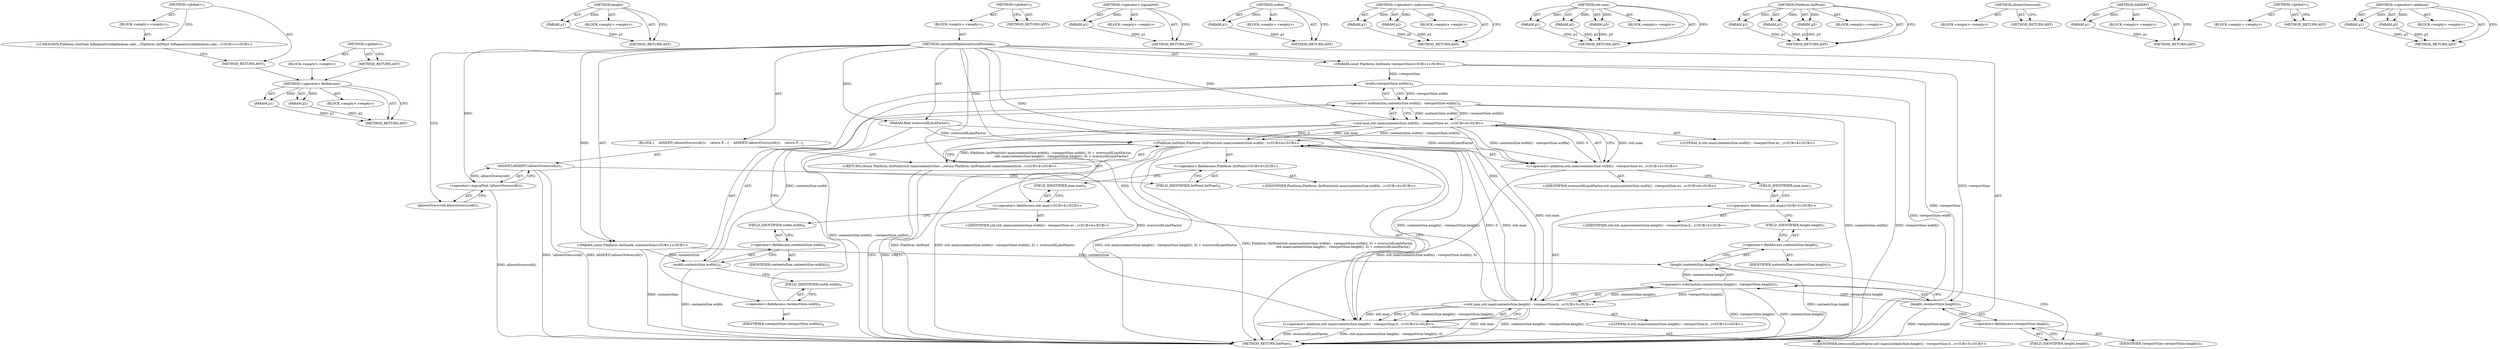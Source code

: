 digraph "&lt;global&gt;" {
vulnerable_95 [label=<(METHOD,&lt;operator&gt;.fieldAccess)>];
vulnerable_96 [label=<(PARAM,p1)>];
vulnerable_97 [label=<(PARAM,p2)>];
vulnerable_98 [label=<(BLOCK,&lt;empty&gt;,&lt;empty&gt;)>];
vulnerable_99 [label=<(METHOD_RETURN,ANY)>];
vulnerable_120 [label=<(METHOD,height)>];
vulnerable_121 [label=<(PARAM,p1)>];
vulnerable_122 [label=<(BLOCK,&lt;empty&gt;,&lt;empty&gt;)>];
vulnerable_123 [label=<(METHOD_RETURN,ANY)>];
vulnerable_6 [label=<(METHOD,&lt;global&gt;)<SUB>1</SUB>>];
vulnerable_7 [label=<(BLOCK,&lt;empty&gt;,&lt;empty&gt;)<SUB>1</SUB>>];
vulnerable_8 [label=<(METHOD,calculateMaximumScrollPosition)<SUB>1</SUB>>];
vulnerable_9 [label="<(PARAM,const Platform::IntSize&amp; viewportSize)<SUB>1</SUB>>"];
vulnerable_10 [label="<(PARAM,const Platform::IntSize&amp; contentsSize)<SUB>1</SUB>>"];
vulnerable_11 [label=<(PARAM,float overscrollLimitFactor)<SUB>1</SUB>>];
vulnerable_12 [label=<(BLOCK,{
    ASSERT(!allowsOverscroll());
    return P...,{
    ASSERT(!allowsOverscroll());
    return P...)<SUB>2</SUB>>];
vulnerable_13 [label=<(ASSERT,ASSERT(!allowsOverscroll()))<SUB>3</SUB>>];
vulnerable_14 [label=<(&lt;operator&gt;.logicalNot,!allowsOverscroll())<SUB>3</SUB>>];
vulnerable_15 [label=<(allowsOverscroll,allowsOverscroll())<SUB>3</SUB>>];
vulnerable_16 [label="<(RETURN,return Platform::IntPoint(std::max(contentsSize...,return Platform::IntPoint(std::max(contentsSize...)<SUB>4</SUB>>"];
vulnerable_17 [label="<(Platform.IntPoint,Platform::IntPoint(std::max(contentsSize.width(...)<SUB>4</SUB>>"];
vulnerable_18 [label="<(&lt;operator&gt;.fieldAccess,Platform::IntPoint)<SUB>4</SUB>>"];
vulnerable_19 [label="<(IDENTIFIER,Platform,Platform::IntPoint(std::max(contentsSize.width(...)<SUB>4</SUB>>"];
vulnerable_20 [label=<(FIELD_IDENTIFIER,IntPoint,IntPoint)<SUB>4</SUB>>];
vulnerable_21 [label="<(&lt;operator&gt;.addition,std::max(contentsSize.width() - viewportSize.wi...)<SUB>4</SUB>>"];
vulnerable_22 [label="<(std.max,std::max(contentsSize.width() - viewportSize.wi...)<SUB>4</SUB>>"];
vulnerable_23 [label="<(&lt;operator&gt;.fieldAccess,std::max)<SUB>4</SUB>>"];
vulnerable_24 [label="<(IDENTIFIER,std,std::max(contentsSize.width() - viewportSize.wi...)<SUB>4</SUB>>"];
vulnerable_25 [label=<(FIELD_IDENTIFIER,max,max)<SUB>4</SUB>>];
vulnerable_26 [label=<(&lt;operator&gt;.subtraction,contentsSize.width() - viewportSize.width())<SUB>4</SUB>>];
vulnerable_27 [label=<(width,contentsSize.width())<SUB>4</SUB>>];
vulnerable_28 [label=<(&lt;operator&gt;.fieldAccess,contentsSize.width)<SUB>4</SUB>>];
vulnerable_29 [label=<(IDENTIFIER,contentsSize,contentsSize.width())<SUB>4</SUB>>];
vulnerable_30 [label=<(FIELD_IDENTIFIER,width,width)<SUB>4</SUB>>];
vulnerable_31 [label=<(width,viewportSize.width())<SUB>4</SUB>>];
vulnerable_32 [label=<(&lt;operator&gt;.fieldAccess,viewportSize.width)<SUB>4</SUB>>];
vulnerable_33 [label=<(IDENTIFIER,viewportSize,viewportSize.width())<SUB>4</SUB>>];
vulnerable_34 [label=<(FIELD_IDENTIFIER,width,width)<SUB>4</SUB>>];
vulnerable_35 [label="<(LITERAL,0,std::max(contentsSize.width() - viewportSize.wi...)<SUB>4</SUB>>"];
vulnerable_36 [label="<(IDENTIFIER,overscrollLimitFactor,std::max(contentsSize.width() - viewportSize.wi...)<SUB>4</SUB>>"];
vulnerable_37 [label="<(&lt;operator&gt;.addition,std::max(contentsSize.height() - viewportSize.h...)<SUB>5</SUB>>"];
vulnerable_38 [label="<(std.max,std::max(contentsSize.height() - viewportSize.h...)<SUB>5</SUB>>"];
vulnerable_39 [label="<(&lt;operator&gt;.fieldAccess,std::max)<SUB>5</SUB>>"];
vulnerable_40 [label="<(IDENTIFIER,std,std::max(contentsSize.height() - viewportSize.h...)<SUB>5</SUB>>"];
vulnerable_41 [label=<(FIELD_IDENTIFIER,max,max)<SUB>5</SUB>>];
vulnerable_42 [label=<(&lt;operator&gt;.subtraction,contentsSize.height() - viewportSize.height())<SUB>5</SUB>>];
vulnerable_43 [label=<(height,contentsSize.height())<SUB>5</SUB>>];
vulnerable_44 [label=<(&lt;operator&gt;.fieldAccess,contentsSize.height)<SUB>5</SUB>>];
vulnerable_45 [label=<(IDENTIFIER,contentsSize,contentsSize.height())<SUB>5</SUB>>];
vulnerable_46 [label=<(FIELD_IDENTIFIER,height,height)<SUB>5</SUB>>];
vulnerable_47 [label=<(height,viewportSize.height())<SUB>5</SUB>>];
vulnerable_48 [label=<(&lt;operator&gt;.fieldAccess,viewportSize.height)<SUB>5</SUB>>];
vulnerable_49 [label=<(IDENTIFIER,viewportSize,viewportSize.height())<SUB>5</SUB>>];
vulnerable_50 [label=<(FIELD_IDENTIFIER,height,height)<SUB>5</SUB>>];
vulnerable_51 [label="<(LITERAL,0,std::max(contentsSize.height() - viewportSize.h...)<SUB>5</SUB>>"];
vulnerable_52 [label="<(IDENTIFIER,overscrollLimitFactor,std::max(contentsSize.height() - viewportSize.h...)<SUB>5</SUB>>"];
vulnerable_53 [label=<(METHOD_RETURN,IntPoint)<SUB>1</SUB>>];
vulnerable_55 [label=<(METHOD_RETURN,ANY)<SUB>1</SUB>>];
vulnerable_82 [label=<(METHOD,&lt;operator&gt;.logicalNot)>];
vulnerable_83 [label=<(PARAM,p1)>];
vulnerable_84 [label=<(BLOCK,&lt;empty&gt;,&lt;empty&gt;)>];
vulnerable_85 [label=<(METHOD_RETURN,ANY)>];
vulnerable_116 [label=<(METHOD,width)>];
vulnerable_117 [label=<(PARAM,p1)>];
vulnerable_118 [label=<(BLOCK,&lt;empty&gt;,&lt;empty&gt;)>];
vulnerable_119 [label=<(METHOD_RETURN,ANY)>];
vulnerable_111 [label=<(METHOD,&lt;operator&gt;.subtraction)>];
vulnerable_112 [label=<(PARAM,p1)>];
vulnerable_113 [label=<(PARAM,p2)>];
vulnerable_114 [label=<(BLOCK,&lt;empty&gt;,&lt;empty&gt;)>];
vulnerable_115 [label=<(METHOD_RETURN,ANY)>];
vulnerable_105 [label=<(METHOD,std.max)>];
vulnerable_106 [label=<(PARAM,p1)>];
vulnerable_107 [label=<(PARAM,p2)>];
vulnerable_108 [label=<(PARAM,p3)>];
vulnerable_109 [label=<(BLOCK,&lt;empty&gt;,&lt;empty&gt;)>];
vulnerable_110 [label=<(METHOD_RETURN,ANY)>];
vulnerable_89 [label=<(METHOD,Platform.IntPoint)>];
vulnerable_90 [label=<(PARAM,p1)>];
vulnerable_91 [label=<(PARAM,p2)>];
vulnerable_92 [label=<(PARAM,p3)>];
vulnerable_93 [label=<(BLOCK,&lt;empty&gt;,&lt;empty&gt;)>];
vulnerable_94 [label=<(METHOD_RETURN,ANY)>];
vulnerable_86 [label=<(METHOD,allowsOverscroll)>];
vulnerable_87 [label=<(BLOCK,&lt;empty&gt;,&lt;empty&gt;)>];
vulnerable_88 [label=<(METHOD_RETURN,ANY)>];
vulnerable_78 [label=<(METHOD,ASSERT)>];
vulnerable_79 [label=<(PARAM,p1)>];
vulnerable_80 [label=<(BLOCK,&lt;empty&gt;,&lt;empty&gt;)>];
vulnerable_81 [label=<(METHOD_RETURN,ANY)>];
vulnerable_72 [label=<(METHOD,&lt;global&gt;)<SUB>1</SUB>>];
vulnerable_73 [label=<(BLOCK,&lt;empty&gt;,&lt;empty&gt;)>];
vulnerable_74 [label=<(METHOD_RETURN,ANY)>];
vulnerable_100 [label=<(METHOD,&lt;operator&gt;.addition)>];
vulnerable_101 [label=<(PARAM,p1)>];
vulnerable_102 [label=<(PARAM,p2)>];
vulnerable_103 [label=<(BLOCK,&lt;empty&gt;,&lt;empty&gt;)>];
vulnerable_104 [label=<(METHOD_RETURN,ANY)>];
fixed_6 [label=<(METHOD,&lt;global&gt;)<SUB>1</SUB>>];
fixed_7 [label=<(BLOCK,&lt;empty&gt;,&lt;empty&gt;)<SUB>1</SUB>>];
fixed_8 [label="<(UNKNOWN,Platform::IntPoint InRegionScrollableArea::calc...,Platform::IntPoint InRegionScrollableArea::calc...)<SUB>1</SUB>>"];
fixed_9 [label=<(METHOD_RETURN,ANY)<SUB>1</SUB>>];
fixed_14 [label=<(METHOD,&lt;global&gt;)<SUB>1</SUB>>];
fixed_15 [label=<(BLOCK,&lt;empty&gt;,&lt;empty&gt;)>];
fixed_16 [label=<(METHOD_RETURN,ANY)>];
vulnerable_95 -> vulnerable_96  [key=0, label="AST: "];
vulnerable_95 -> vulnerable_96  [key=1, label="DDG: "];
vulnerable_95 -> vulnerable_98  [key=0, label="AST: "];
vulnerable_95 -> vulnerable_97  [key=0, label="AST: "];
vulnerable_95 -> vulnerable_97  [key=1, label="DDG: "];
vulnerable_95 -> vulnerable_99  [key=0, label="AST: "];
vulnerable_95 -> vulnerable_99  [key=1, label="CFG: "];
vulnerable_96 -> vulnerable_99  [key=0, label="DDG: p1"];
vulnerable_97 -> vulnerable_99  [key=0, label="DDG: p2"];
vulnerable_120 -> vulnerable_121  [key=0, label="AST: "];
vulnerable_120 -> vulnerable_121  [key=1, label="DDG: "];
vulnerable_120 -> vulnerable_122  [key=0, label="AST: "];
vulnerable_120 -> vulnerable_123  [key=0, label="AST: "];
vulnerable_120 -> vulnerable_123  [key=1, label="CFG: "];
vulnerable_121 -> vulnerable_123  [key=0, label="DDG: p1"];
vulnerable_6 -> vulnerable_7  [key=0, label="AST: "];
vulnerable_6 -> vulnerable_55  [key=0, label="AST: "];
vulnerable_6 -> vulnerable_55  [key=1, label="CFG: "];
vulnerable_7 -> vulnerable_8  [key=0, label="AST: "];
vulnerable_8 -> vulnerable_9  [key=0, label="AST: "];
vulnerable_8 -> vulnerable_9  [key=1, label="DDG: "];
vulnerable_8 -> vulnerable_10  [key=0, label="AST: "];
vulnerable_8 -> vulnerable_10  [key=1, label="DDG: "];
vulnerable_8 -> vulnerable_11  [key=0, label="AST: "];
vulnerable_8 -> vulnerable_11  [key=1, label="DDG: "];
vulnerable_8 -> vulnerable_12  [key=0, label="AST: "];
vulnerable_8 -> vulnerable_53  [key=0, label="AST: "];
vulnerable_8 -> vulnerable_15  [key=0, label="CFG: "];
vulnerable_8 -> vulnerable_14  [key=0, label="DDG: "];
vulnerable_8 -> vulnerable_17  [key=0, label="DDG: "];
vulnerable_8 -> vulnerable_21  [key=0, label="DDG: "];
vulnerable_8 -> vulnerable_37  [key=0, label="DDG: "];
vulnerable_8 -> vulnerable_22  [key=0, label="DDG: "];
vulnerable_8 -> vulnerable_38  [key=0, label="DDG: "];
vulnerable_9 -> vulnerable_53  [key=0, label="DDG: viewportSize"];
vulnerable_9 -> vulnerable_31  [key=0, label="DDG: viewportSize"];
vulnerable_9 -> vulnerable_47  [key=0, label="DDG: viewportSize"];
vulnerable_10 -> vulnerable_53  [key=0, label="DDG: contentsSize"];
vulnerable_10 -> vulnerable_27  [key=0, label="DDG: contentsSize"];
vulnerable_10 -> vulnerable_43  [key=0, label="DDG: contentsSize"];
vulnerable_11 -> vulnerable_17  [key=0, label="DDG: overscrollLimitFactor"];
vulnerable_11 -> vulnerable_21  [key=0, label="DDG: overscrollLimitFactor"];
vulnerable_11 -> vulnerable_37  [key=0, label="DDG: overscrollLimitFactor"];
vulnerable_12 -> vulnerable_13  [key=0, label="AST: "];
vulnerable_12 -> vulnerable_16  [key=0, label="AST: "];
vulnerable_13 -> vulnerable_14  [key=0, label="AST: "];
vulnerable_13 -> vulnerable_20  [key=0, label="CFG: "];
vulnerable_13 -> vulnerable_53  [key=0, label="DDG: !allowsOverscroll()"];
vulnerable_13 -> vulnerable_53  [key=1, label="DDG: ASSERT(!allowsOverscroll())"];
vulnerable_14 -> vulnerable_15  [key=0, label="AST: "];
vulnerable_14 -> vulnerable_13  [key=0, label="CFG: "];
vulnerable_14 -> vulnerable_13  [key=1, label="DDG: allowsOverscroll()"];
vulnerable_14 -> vulnerable_53  [key=0, label="DDG: allowsOverscroll()"];
vulnerable_15 -> vulnerable_14  [key=0, label="CFG: "];
vulnerable_16 -> vulnerable_17  [key=0, label="AST: "];
vulnerable_16 -> vulnerable_53  [key=0, label="CFG: "];
vulnerable_16 -> vulnerable_53  [key=1, label="DDG: &lt;RET&gt;"];
vulnerable_17 -> vulnerable_18  [key=0, label="AST: "];
vulnerable_17 -> vulnerable_21  [key=0, label="AST: "];
vulnerable_17 -> vulnerable_37  [key=0, label="AST: "];
vulnerable_17 -> vulnerable_16  [key=0, label="CFG: "];
vulnerable_17 -> vulnerable_16  [key=1, label="DDG: Platform::IntPoint(std::max(contentsSize.width() - viewportSize.width(), 0) + overscrollLimitFactor,
                              std::max(contentsSize.height() - viewportSize.height(), 0) + overscrollLimitFactor)"];
vulnerable_17 -> vulnerable_53  [key=0, label="DDG: Platform::IntPoint"];
vulnerable_17 -> vulnerable_53  [key=1, label="DDG: std::max(contentsSize.width() - viewportSize.width(), 0) + overscrollLimitFactor"];
vulnerable_17 -> vulnerable_53  [key=2, label="DDG: std::max(contentsSize.height() - viewportSize.height(), 0) + overscrollLimitFactor"];
vulnerable_17 -> vulnerable_53  [key=3, label="DDG: Platform::IntPoint(std::max(contentsSize.width() - viewportSize.width(), 0) + overscrollLimitFactor,
                              std::max(contentsSize.height() - viewportSize.height(), 0) + overscrollLimitFactor)"];
vulnerable_18 -> vulnerable_19  [key=0, label="AST: "];
vulnerable_18 -> vulnerable_20  [key=0, label="AST: "];
vulnerable_18 -> vulnerable_25  [key=0, label="CFG: "];
vulnerable_20 -> vulnerable_18  [key=0, label="CFG: "];
vulnerable_21 -> vulnerable_22  [key=0, label="AST: "];
vulnerable_21 -> vulnerable_36  [key=0, label="AST: "];
vulnerable_21 -> vulnerable_41  [key=0, label="CFG: "];
vulnerable_21 -> vulnerable_53  [key=0, label="DDG: std::max(contentsSize.width() - viewportSize.width(), 0)"];
vulnerable_22 -> vulnerable_23  [key=0, label="AST: "];
vulnerable_22 -> vulnerable_26  [key=0, label="AST: "];
vulnerable_22 -> vulnerable_35  [key=0, label="AST: "];
vulnerable_22 -> vulnerable_21  [key=0, label="CFG: "];
vulnerable_22 -> vulnerable_21  [key=1, label="DDG: std::max"];
vulnerable_22 -> vulnerable_21  [key=2, label="DDG: contentsSize.width() - viewportSize.width()"];
vulnerable_22 -> vulnerable_21  [key=3, label="DDG: 0"];
vulnerable_22 -> vulnerable_53  [key=0, label="DDG: contentsSize.width() - viewportSize.width()"];
vulnerable_22 -> vulnerable_17  [key=0, label="DDG: std::max"];
vulnerable_22 -> vulnerable_17  [key=1, label="DDG: contentsSize.width() - viewportSize.width()"];
vulnerable_22 -> vulnerable_17  [key=2, label="DDG: 0"];
vulnerable_22 -> vulnerable_38  [key=0, label="DDG: std::max"];
vulnerable_23 -> vulnerable_24  [key=0, label="AST: "];
vulnerable_23 -> vulnerable_25  [key=0, label="AST: "];
vulnerable_23 -> vulnerable_30  [key=0, label="CFG: "];
vulnerable_25 -> vulnerable_23  [key=0, label="CFG: "];
vulnerable_26 -> vulnerable_27  [key=0, label="AST: "];
vulnerable_26 -> vulnerable_31  [key=0, label="AST: "];
vulnerable_26 -> vulnerable_22  [key=0, label="CFG: "];
vulnerable_26 -> vulnerable_22  [key=1, label="DDG: contentsSize.width()"];
vulnerable_26 -> vulnerable_22  [key=2, label="DDG: viewportSize.width()"];
vulnerable_26 -> vulnerable_53  [key=0, label="DDG: contentsSize.width()"];
vulnerable_26 -> vulnerable_53  [key=1, label="DDG: viewportSize.width()"];
vulnerable_27 -> vulnerable_28  [key=0, label="AST: "];
vulnerable_27 -> vulnerable_34  [key=0, label="CFG: "];
vulnerable_27 -> vulnerable_53  [key=0, label="DDG: contentsSize.width"];
vulnerable_27 -> vulnerable_26  [key=0, label="DDG: contentsSize.width"];
vulnerable_28 -> vulnerable_29  [key=0, label="AST: "];
vulnerable_28 -> vulnerable_30  [key=0, label="AST: "];
vulnerable_28 -> vulnerable_27  [key=0, label="CFG: "];
vulnerable_30 -> vulnerable_28  [key=0, label="CFG: "];
vulnerable_31 -> vulnerable_32  [key=0, label="AST: "];
vulnerable_31 -> vulnerable_26  [key=0, label="CFG: "];
vulnerable_31 -> vulnerable_26  [key=1, label="DDG: viewportSize.width"];
vulnerable_31 -> vulnerable_53  [key=0, label="DDG: viewportSize.width"];
vulnerable_32 -> vulnerable_33  [key=0, label="AST: "];
vulnerable_32 -> vulnerable_34  [key=0, label="AST: "];
vulnerable_32 -> vulnerable_31  [key=0, label="CFG: "];
vulnerable_34 -> vulnerable_32  [key=0, label="CFG: "];
vulnerable_37 -> vulnerable_38  [key=0, label="AST: "];
vulnerable_37 -> vulnerable_52  [key=0, label="AST: "];
vulnerable_37 -> vulnerable_17  [key=0, label="CFG: "];
vulnerable_37 -> vulnerable_53  [key=0, label="DDG: std::max(contentsSize.height() - viewportSize.height(), 0)"];
vulnerable_37 -> vulnerable_53  [key=1, label="DDG: overscrollLimitFactor"];
vulnerable_38 -> vulnerable_39  [key=0, label="AST: "];
vulnerable_38 -> vulnerable_42  [key=0, label="AST: "];
vulnerable_38 -> vulnerable_51  [key=0, label="AST: "];
vulnerable_38 -> vulnerable_37  [key=0, label="CFG: "];
vulnerable_38 -> vulnerable_37  [key=1, label="DDG: std::max"];
vulnerable_38 -> vulnerable_37  [key=2, label="DDG: contentsSize.height() - viewportSize.height()"];
vulnerable_38 -> vulnerable_37  [key=3, label="DDG: 0"];
vulnerable_38 -> vulnerable_53  [key=0, label="DDG: std::max"];
vulnerable_38 -> vulnerable_53  [key=1, label="DDG: contentsSize.height() - viewportSize.height()"];
vulnerable_38 -> vulnerable_17  [key=0, label="DDG: std::max"];
vulnerable_38 -> vulnerable_17  [key=1, label="DDG: contentsSize.height() - viewportSize.height()"];
vulnerable_38 -> vulnerable_17  [key=2, label="DDG: 0"];
vulnerable_39 -> vulnerable_40  [key=0, label="AST: "];
vulnerable_39 -> vulnerable_41  [key=0, label="AST: "];
vulnerable_39 -> vulnerable_46  [key=0, label="CFG: "];
vulnerable_41 -> vulnerable_39  [key=0, label="CFG: "];
vulnerable_42 -> vulnerable_43  [key=0, label="AST: "];
vulnerable_42 -> vulnerable_47  [key=0, label="AST: "];
vulnerable_42 -> vulnerable_38  [key=0, label="CFG: "];
vulnerable_42 -> vulnerable_38  [key=1, label="DDG: contentsSize.height()"];
vulnerable_42 -> vulnerable_38  [key=2, label="DDG: viewportSize.height()"];
vulnerable_42 -> vulnerable_53  [key=0, label="DDG: contentsSize.height()"];
vulnerable_42 -> vulnerable_53  [key=1, label="DDG: viewportSize.height()"];
vulnerable_43 -> vulnerable_44  [key=0, label="AST: "];
vulnerable_43 -> vulnerable_50  [key=0, label="CFG: "];
vulnerable_43 -> vulnerable_53  [key=0, label="DDG: contentsSize.height"];
vulnerable_43 -> vulnerable_42  [key=0, label="DDG: contentsSize.height"];
vulnerable_44 -> vulnerable_45  [key=0, label="AST: "];
vulnerable_44 -> vulnerable_46  [key=0, label="AST: "];
vulnerable_44 -> vulnerable_43  [key=0, label="CFG: "];
vulnerable_46 -> vulnerable_44  [key=0, label="CFG: "];
vulnerable_47 -> vulnerable_48  [key=0, label="AST: "];
vulnerable_47 -> vulnerable_42  [key=0, label="CFG: "];
vulnerable_47 -> vulnerable_42  [key=1, label="DDG: viewportSize.height"];
vulnerable_47 -> vulnerable_53  [key=0, label="DDG: viewportSize.height"];
vulnerable_48 -> vulnerable_49  [key=0, label="AST: "];
vulnerable_48 -> vulnerable_50  [key=0, label="AST: "];
vulnerable_48 -> vulnerable_47  [key=0, label="CFG: "];
vulnerable_50 -> vulnerable_48  [key=0, label="CFG: "];
vulnerable_82 -> vulnerable_83  [key=0, label="AST: "];
vulnerable_82 -> vulnerable_83  [key=1, label="DDG: "];
vulnerable_82 -> vulnerable_84  [key=0, label="AST: "];
vulnerable_82 -> vulnerable_85  [key=0, label="AST: "];
vulnerable_82 -> vulnerable_85  [key=1, label="CFG: "];
vulnerable_83 -> vulnerable_85  [key=0, label="DDG: p1"];
vulnerable_116 -> vulnerable_117  [key=0, label="AST: "];
vulnerable_116 -> vulnerable_117  [key=1, label="DDG: "];
vulnerable_116 -> vulnerable_118  [key=0, label="AST: "];
vulnerable_116 -> vulnerable_119  [key=0, label="AST: "];
vulnerable_116 -> vulnerable_119  [key=1, label="CFG: "];
vulnerable_117 -> vulnerable_119  [key=0, label="DDG: p1"];
vulnerable_111 -> vulnerable_112  [key=0, label="AST: "];
vulnerable_111 -> vulnerable_112  [key=1, label="DDG: "];
vulnerable_111 -> vulnerable_114  [key=0, label="AST: "];
vulnerable_111 -> vulnerable_113  [key=0, label="AST: "];
vulnerable_111 -> vulnerable_113  [key=1, label="DDG: "];
vulnerable_111 -> vulnerable_115  [key=0, label="AST: "];
vulnerable_111 -> vulnerable_115  [key=1, label="CFG: "];
vulnerable_112 -> vulnerable_115  [key=0, label="DDG: p1"];
vulnerable_113 -> vulnerable_115  [key=0, label="DDG: p2"];
vulnerable_105 -> vulnerable_106  [key=0, label="AST: "];
vulnerable_105 -> vulnerable_106  [key=1, label="DDG: "];
vulnerable_105 -> vulnerable_109  [key=0, label="AST: "];
vulnerable_105 -> vulnerable_107  [key=0, label="AST: "];
vulnerable_105 -> vulnerable_107  [key=1, label="DDG: "];
vulnerable_105 -> vulnerable_110  [key=0, label="AST: "];
vulnerable_105 -> vulnerable_110  [key=1, label="CFG: "];
vulnerable_105 -> vulnerable_108  [key=0, label="AST: "];
vulnerable_105 -> vulnerable_108  [key=1, label="DDG: "];
vulnerable_106 -> vulnerable_110  [key=0, label="DDG: p1"];
vulnerable_107 -> vulnerable_110  [key=0, label="DDG: p2"];
vulnerable_108 -> vulnerable_110  [key=0, label="DDG: p3"];
vulnerable_89 -> vulnerable_90  [key=0, label="AST: "];
vulnerable_89 -> vulnerable_90  [key=1, label="DDG: "];
vulnerable_89 -> vulnerable_93  [key=0, label="AST: "];
vulnerable_89 -> vulnerable_91  [key=0, label="AST: "];
vulnerable_89 -> vulnerable_91  [key=1, label="DDG: "];
vulnerable_89 -> vulnerable_94  [key=0, label="AST: "];
vulnerable_89 -> vulnerable_94  [key=1, label="CFG: "];
vulnerable_89 -> vulnerable_92  [key=0, label="AST: "];
vulnerable_89 -> vulnerable_92  [key=1, label="DDG: "];
vulnerable_90 -> vulnerable_94  [key=0, label="DDG: p1"];
vulnerable_91 -> vulnerable_94  [key=0, label="DDG: p2"];
vulnerable_92 -> vulnerable_94  [key=0, label="DDG: p3"];
vulnerable_86 -> vulnerable_87  [key=0, label="AST: "];
vulnerable_86 -> vulnerable_88  [key=0, label="AST: "];
vulnerable_86 -> vulnerable_88  [key=1, label="CFG: "];
vulnerable_78 -> vulnerable_79  [key=0, label="AST: "];
vulnerable_78 -> vulnerable_79  [key=1, label="DDG: "];
vulnerable_78 -> vulnerable_80  [key=0, label="AST: "];
vulnerable_78 -> vulnerable_81  [key=0, label="AST: "];
vulnerable_78 -> vulnerable_81  [key=1, label="CFG: "];
vulnerable_79 -> vulnerable_81  [key=0, label="DDG: p1"];
vulnerable_72 -> vulnerable_73  [key=0, label="AST: "];
vulnerable_72 -> vulnerable_74  [key=0, label="AST: "];
vulnerable_72 -> vulnerable_74  [key=1, label="CFG: "];
vulnerable_100 -> vulnerable_101  [key=0, label="AST: "];
vulnerable_100 -> vulnerable_101  [key=1, label="DDG: "];
vulnerable_100 -> vulnerable_103  [key=0, label="AST: "];
vulnerable_100 -> vulnerable_102  [key=0, label="AST: "];
vulnerable_100 -> vulnerable_102  [key=1, label="DDG: "];
vulnerable_100 -> vulnerable_104  [key=0, label="AST: "];
vulnerable_100 -> vulnerable_104  [key=1, label="CFG: "];
vulnerable_101 -> vulnerable_104  [key=0, label="DDG: p1"];
vulnerable_102 -> vulnerable_104  [key=0, label="DDG: p2"];
fixed_6 -> fixed_7  [key=0, label="AST: "];
fixed_6 -> fixed_9  [key=0, label="AST: "];
fixed_6 -> fixed_8  [key=0, label="CFG: "];
fixed_7 -> fixed_8  [key=0, label="AST: "];
fixed_8 -> fixed_9  [key=0, label="CFG: "];
fixed_9 -> vulnerable_95  [key=0];
fixed_14 -> fixed_15  [key=0, label="AST: "];
fixed_14 -> fixed_16  [key=0, label="AST: "];
fixed_14 -> fixed_16  [key=1, label="CFG: "];
fixed_15 -> vulnerable_95  [key=0];
fixed_16 -> vulnerable_95  [key=0];
}
